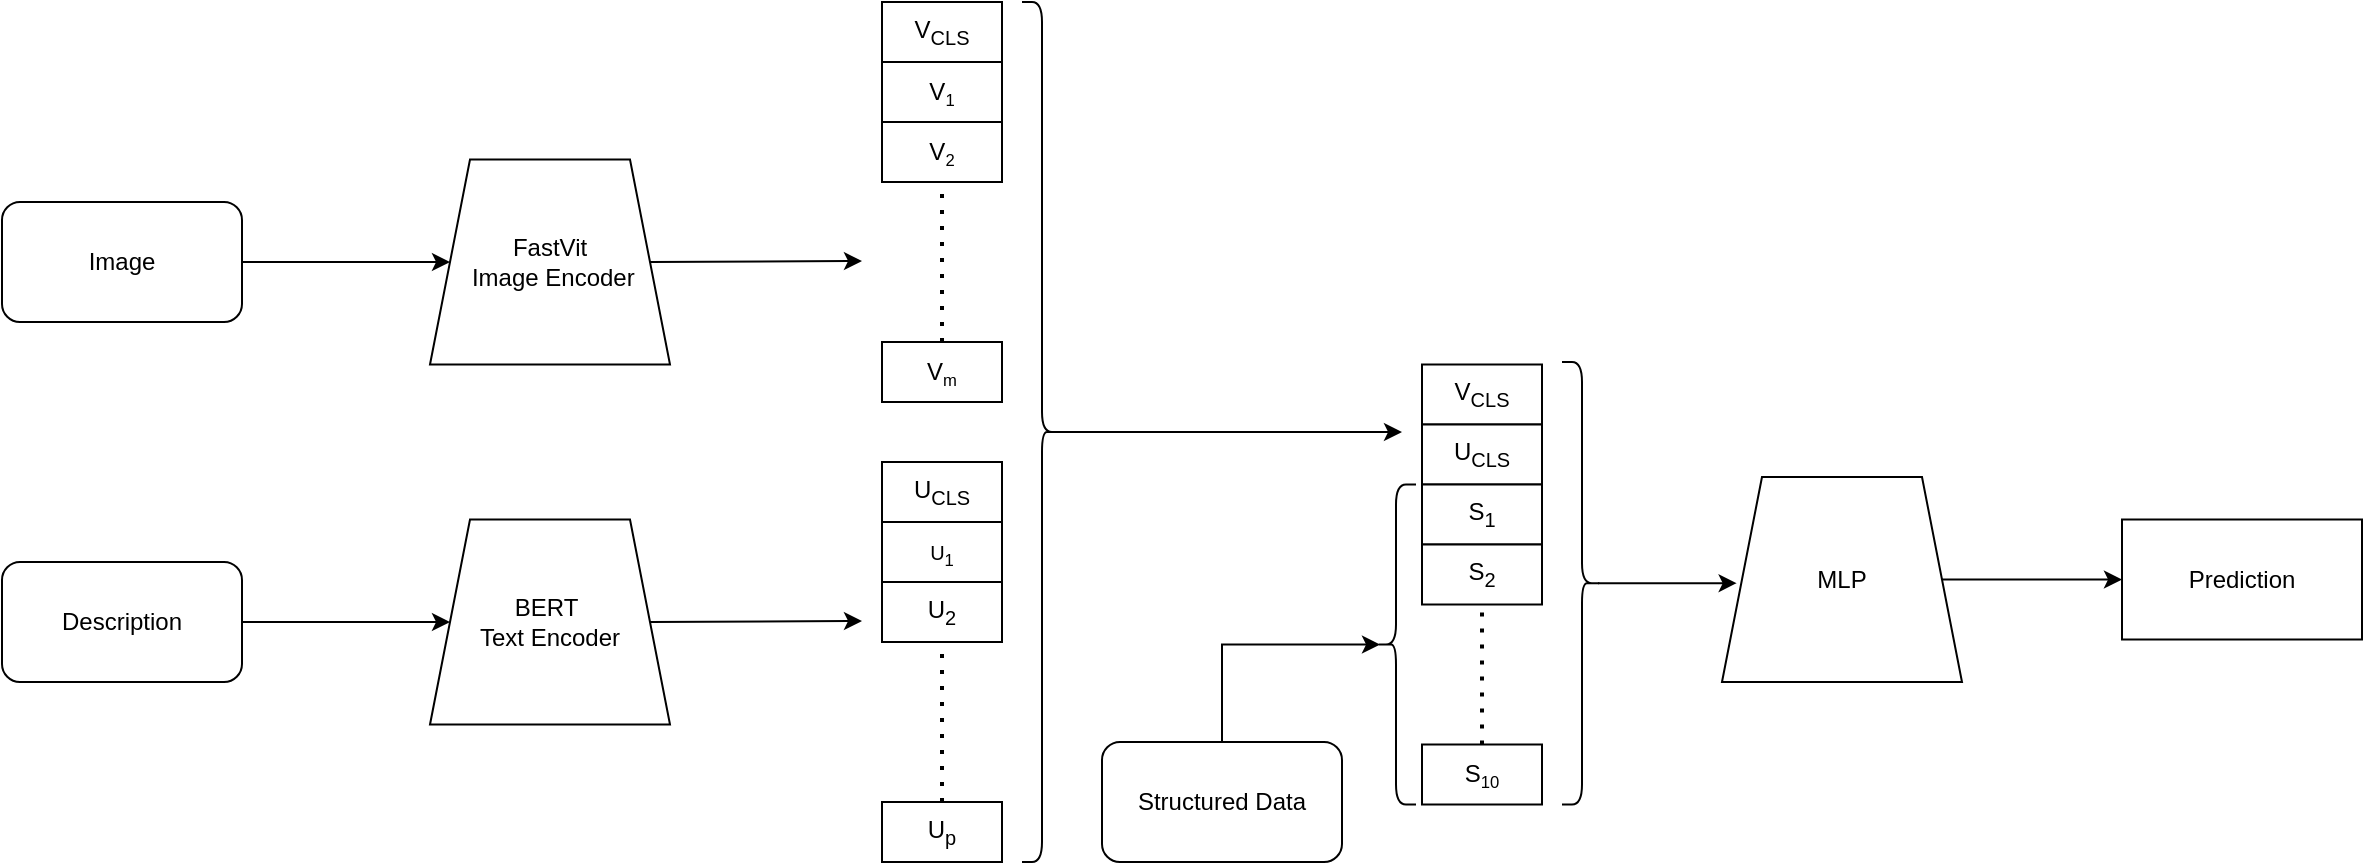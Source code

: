 <mxfile version="24.4.13" type="device">
  <diagram name="Page-1" id="5j9Foy85WqkQ5L4IjfeM">
    <mxGraphModel dx="1911" dy="1209" grid="1" gridSize="10" guides="1" tooltips="1" connect="1" arrows="1" fold="1" page="1" pageScale="1" pageWidth="827" pageHeight="1169" math="0" shadow="0">
      <root>
        <mxCell id="0" />
        <mxCell id="1" parent="0" />
        <mxCell id="jfVPdqTR7SMApWBc06mo-22" style="edgeStyle=orthogonalEdgeStyle;rounded=0;orthogonalLoop=1;jettySize=auto;html=1;exitX=1;exitY=0.5;exitDx=0;exitDy=0;entryX=0;entryY=0.5;entryDx=0;entryDy=0;" edge="1" parent="1" source="jfVPdqTR7SMApWBc06mo-1" target="jfVPdqTR7SMApWBc06mo-4">
          <mxGeometry relative="1" as="geometry" />
        </mxCell>
        <mxCell id="jfVPdqTR7SMApWBc06mo-1" value="Image" style="rounded=1;whiteSpace=wrap;html=1;" vertex="1" parent="1">
          <mxGeometry x="140" y="190" width="120" height="60" as="geometry" />
        </mxCell>
        <mxCell id="jfVPdqTR7SMApWBc06mo-23" style="edgeStyle=orthogonalEdgeStyle;rounded=0;orthogonalLoop=1;jettySize=auto;html=1;exitX=1;exitY=0.5;exitDx=0;exitDy=0;entryX=0;entryY=0.5;entryDx=0;entryDy=0;" edge="1" parent="1" source="jfVPdqTR7SMApWBc06mo-2" target="jfVPdqTR7SMApWBc06mo-5">
          <mxGeometry relative="1" as="geometry" />
        </mxCell>
        <mxCell id="jfVPdqTR7SMApWBc06mo-2" value="Description" style="rounded=1;whiteSpace=wrap;html=1;" vertex="1" parent="1">
          <mxGeometry x="140" y="370" width="120" height="60" as="geometry" />
        </mxCell>
        <mxCell id="jfVPdqTR7SMApWBc06mo-3" value="Structured Data" style="rounded=1;whiteSpace=wrap;html=1;" vertex="1" parent="1">
          <mxGeometry x="690" y="460" width="120" height="60" as="geometry" />
        </mxCell>
        <mxCell id="jfVPdqTR7SMApWBc06mo-25" style="edgeStyle=orthogonalEdgeStyle;rounded=0;orthogonalLoop=1;jettySize=auto;html=1;exitX=1;exitY=0.5;exitDx=0;exitDy=0;" edge="1" parent="1" source="jfVPdqTR7SMApWBc06mo-4">
          <mxGeometry relative="1" as="geometry">
            <mxPoint x="570" y="219.5" as="targetPoint" />
          </mxGeometry>
        </mxCell>
        <mxCell id="jfVPdqTR7SMApWBc06mo-4" value="FastVit&lt;div&gt;&amp;nbsp;Image Encoder&lt;/div&gt;" style="shape=trapezoid;perimeter=trapezoidPerimeter;whiteSpace=wrap;html=1;fixedSize=1;rotation=0;" vertex="1" parent="1">
          <mxGeometry x="354" y="168.75" width="120" height="102.5" as="geometry" />
        </mxCell>
        <mxCell id="jfVPdqTR7SMApWBc06mo-24" style="edgeStyle=orthogonalEdgeStyle;rounded=0;orthogonalLoop=1;jettySize=auto;html=1;exitX=1;exitY=0.5;exitDx=0;exitDy=0;" edge="1" parent="1" source="jfVPdqTR7SMApWBc06mo-5">
          <mxGeometry relative="1" as="geometry">
            <mxPoint x="570" y="399.5" as="targetPoint" />
          </mxGeometry>
        </mxCell>
        <mxCell id="jfVPdqTR7SMApWBc06mo-5" value="BERT&amp;nbsp;&lt;div&gt;Text&lt;span style=&quot;background-color: initial;&quot;&gt;&amp;nbsp;Encoder&lt;/span&gt;&lt;/div&gt;" style="shape=trapezoid;perimeter=trapezoidPerimeter;whiteSpace=wrap;html=1;fixedSize=1;rotation=0;" vertex="1" parent="1">
          <mxGeometry x="354" y="348.75" width="120" height="102.5" as="geometry" />
        </mxCell>
        <mxCell id="jfVPdqTR7SMApWBc06mo-11" value="V&lt;sub&gt;CLS&lt;/sub&gt;" style="rounded=0;whiteSpace=wrap;html=1;" vertex="1" parent="1">
          <mxGeometry x="580" y="90" width="60" height="30" as="geometry" />
        </mxCell>
        <mxCell id="jfVPdqTR7SMApWBc06mo-13" value="V&lt;span style=&quot;font-size: 10px;&quot;&gt;&lt;sub&gt;1&lt;/sub&gt;&lt;/span&gt;" style="rounded=0;whiteSpace=wrap;html=1;" vertex="1" parent="1">
          <mxGeometry x="580" y="120" width="60" height="30" as="geometry" />
        </mxCell>
        <mxCell id="jfVPdqTR7SMApWBc06mo-14" value="V&lt;span style=&quot;font-size: 10px;&quot;&gt;&lt;sub&gt;2&lt;/sub&gt;&lt;/span&gt;" style="rounded=0;whiteSpace=wrap;html=1;" vertex="1" parent="1">
          <mxGeometry x="580" y="150" width="60" height="30" as="geometry" />
        </mxCell>
        <mxCell id="jfVPdqTR7SMApWBc06mo-15" value="" style="endArrow=none;dashed=1;html=1;dashPattern=1 3;strokeWidth=2;rounded=0;entryX=0.5;entryY=1;entryDx=0;entryDy=0;exitX=0.5;exitY=0;exitDx=0;exitDy=0;" edge="1" parent="1" source="jfVPdqTR7SMApWBc06mo-16" target="jfVPdqTR7SMApWBc06mo-14">
          <mxGeometry width="50" height="50" relative="1" as="geometry">
            <mxPoint x="610" y="240" as="sourcePoint" />
            <mxPoint x="430" y="340" as="targetPoint" />
          </mxGeometry>
        </mxCell>
        <mxCell id="jfVPdqTR7SMApWBc06mo-16" value="V&lt;span style=&quot;font-size: 10px;&quot;&gt;&lt;sub&gt;m&lt;/sub&gt;&lt;/span&gt;" style="rounded=0;whiteSpace=wrap;html=1;" vertex="1" parent="1">
          <mxGeometry x="580" y="260" width="60" height="30" as="geometry" />
        </mxCell>
        <mxCell id="jfVPdqTR7SMApWBc06mo-17" value="U&lt;sub&gt;CLS&lt;/sub&gt;" style="rounded=0;whiteSpace=wrap;html=1;" vertex="1" parent="1">
          <mxGeometry x="580" y="320" width="60" height="30" as="geometry" />
        </mxCell>
        <mxCell id="jfVPdqTR7SMApWBc06mo-18" value="&lt;span style=&quot;font-size: 10px;&quot;&gt;U&lt;sub&gt;1&lt;/sub&gt;&lt;/span&gt;" style="rounded=0;whiteSpace=wrap;html=1;" vertex="1" parent="1">
          <mxGeometry x="580" y="350" width="60" height="30" as="geometry" />
        </mxCell>
        <mxCell id="jfVPdqTR7SMApWBc06mo-19" value="U&lt;sub&gt;2&lt;/sub&gt;" style="rounded=0;whiteSpace=wrap;html=1;" vertex="1" parent="1">
          <mxGeometry x="580" y="380" width="60" height="30" as="geometry" />
        </mxCell>
        <mxCell id="jfVPdqTR7SMApWBc06mo-20" value="" style="endArrow=none;dashed=1;html=1;dashPattern=1 3;strokeWidth=2;rounded=0;entryX=0.5;entryY=1;entryDx=0;entryDy=0;exitX=0.5;exitY=0;exitDx=0;exitDy=0;" edge="1" parent="1" source="jfVPdqTR7SMApWBc06mo-21" target="jfVPdqTR7SMApWBc06mo-19">
          <mxGeometry width="50" height="50" relative="1" as="geometry">
            <mxPoint x="610" y="470" as="sourcePoint" />
            <mxPoint x="430" y="570" as="targetPoint" />
          </mxGeometry>
        </mxCell>
        <mxCell id="jfVPdqTR7SMApWBc06mo-21" value="U&lt;sub&gt;p&lt;/sub&gt;" style="rounded=0;whiteSpace=wrap;html=1;" vertex="1" parent="1">
          <mxGeometry x="580" y="490" width="60" height="30" as="geometry" />
        </mxCell>
        <mxCell id="jfVPdqTR7SMApWBc06mo-27" style="edgeStyle=orthogonalEdgeStyle;rounded=0;orthogonalLoop=1;jettySize=auto;html=1;exitX=0.1;exitY=0.5;exitDx=0;exitDy=0;exitPerimeter=0;" edge="1" parent="1" source="jfVPdqTR7SMApWBc06mo-26">
          <mxGeometry relative="1" as="geometry">
            <mxPoint x="840" y="305" as="targetPoint" />
          </mxGeometry>
        </mxCell>
        <mxCell id="jfVPdqTR7SMApWBc06mo-26" value="" style="shape=curlyBracket;whiteSpace=wrap;html=1;rounded=1;flipH=1;labelPosition=right;verticalLabelPosition=middle;align=left;verticalAlign=middle;size=0.5;" vertex="1" parent="1">
          <mxGeometry x="650" y="90" width="20" height="430" as="geometry" />
        </mxCell>
        <mxCell id="jfVPdqTR7SMApWBc06mo-28" value="V&lt;sub&gt;CLS&lt;/sub&gt;" style="rounded=0;whiteSpace=wrap;html=1;" vertex="1" parent="1">
          <mxGeometry x="850" y="271.25" width="60" height="30" as="geometry" />
        </mxCell>
        <mxCell id="jfVPdqTR7SMApWBc06mo-29" value="U&lt;sub&gt;CLS&lt;/sub&gt;" style="rounded=0;whiteSpace=wrap;html=1;" vertex="1" parent="1">
          <mxGeometry x="850" y="301.25" width="60" height="30" as="geometry" />
        </mxCell>
        <mxCell id="jfVPdqTR7SMApWBc06mo-30" value="S&lt;sub&gt;1&lt;/sub&gt;" style="rounded=0;whiteSpace=wrap;html=1;" vertex="1" parent="1">
          <mxGeometry x="850" y="331.25" width="60" height="30" as="geometry" />
        </mxCell>
        <mxCell id="jfVPdqTR7SMApWBc06mo-31" value="S&lt;sub&gt;2&lt;/sub&gt;" style="rounded=0;whiteSpace=wrap;html=1;" vertex="1" parent="1">
          <mxGeometry x="850" y="361.25" width="60" height="30" as="geometry" />
        </mxCell>
        <mxCell id="jfVPdqTR7SMApWBc06mo-32" value="" style="endArrow=none;dashed=1;html=1;dashPattern=1 3;strokeWidth=2;rounded=0;entryX=0.5;entryY=1;entryDx=0;entryDy=0;exitX=0.5;exitY=0;exitDx=0;exitDy=0;" edge="1" parent="1" source="jfVPdqTR7SMApWBc06mo-33" target="jfVPdqTR7SMApWBc06mo-31">
          <mxGeometry width="50" height="50" relative="1" as="geometry">
            <mxPoint x="880" y="441.25" as="sourcePoint" />
            <mxPoint x="879.37" y="401.25" as="targetPoint" />
          </mxGeometry>
        </mxCell>
        <mxCell id="jfVPdqTR7SMApWBc06mo-33" value="S&lt;span style=&quot;font-size: 10px;&quot;&gt;&lt;sub&gt;10&lt;/sub&gt;&lt;/span&gt;" style="rounded=0;whiteSpace=wrap;html=1;" vertex="1" parent="1">
          <mxGeometry x="850" y="461.25" width="60" height="30" as="geometry" />
        </mxCell>
        <mxCell id="jfVPdqTR7SMApWBc06mo-34" value="" style="shape=curlyBracket;whiteSpace=wrap;html=1;rounded=1;labelPosition=left;verticalLabelPosition=middle;align=right;verticalAlign=middle;" vertex="1" parent="1">
          <mxGeometry x="827" y="331.25" width="20" height="160" as="geometry" />
        </mxCell>
        <mxCell id="jfVPdqTR7SMApWBc06mo-35" style="edgeStyle=orthogonalEdgeStyle;rounded=0;orthogonalLoop=1;jettySize=auto;html=1;exitX=0.5;exitY=0;exitDx=0;exitDy=0;entryX=0.1;entryY=0.5;entryDx=0;entryDy=0;entryPerimeter=0;" edge="1" parent="1" source="jfVPdqTR7SMApWBc06mo-3" target="jfVPdqTR7SMApWBc06mo-34">
          <mxGeometry relative="1" as="geometry" />
        </mxCell>
        <mxCell id="jfVPdqTR7SMApWBc06mo-38" style="edgeStyle=orthogonalEdgeStyle;rounded=0;orthogonalLoop=1;jettySize=auto;html=1;exitX=0.1;exitY=0.5;exitDx=0;exitDy=0;exitPerimeter=0;entryX=0.061;entryY=0.518;entryDx=0;entryDy=0;entryPerimeter=0;" edge="1" parent="1" source="jfVPdqTR7SMApWBc06mo-37" target="jfVPdqTR7SMApWBc06mo-39">
          <mxGeometry relative="1" as="geometry">
            <mxPoint x="990" y="380.75" as="targetPoint" />
          </mxGeometry>
        </mxCell>
        <mxCell id="jfVPdqTR7SMApWBc06mo-37" value="" style="shape=curlyBracket;whiteSpace=wrap;html=1;rounded=1;flipH=1;labelPosition=right;verticalLabelPosition=middle;align=left;verticalAlign=middle;size=0.5;" vertex="1" parent="1">
          <mxGeometry x="920" y="270" width="20" height="221.25" as="geometry" />
        </mxCell>
        <mxCell id="jfVPdqTR7SMApWBc06mo-41" style="edgeStyle=orthogonalEdgeStyle;rounded=0;orthogonalLoop=1;jettySize=auto;html=1;exitX=1;exitY=0.5;exitDx=0;exitDy=0;entryX=0;entryY=0.5;entryDx=0;entryDy=0;" edge="1" parent="1" source="jfVPdqTR7SMApWBc06mo-39" target="jfVPdqTR7SMApWBc06mo-42">
          <mxGeometry relative="1" as="geometry">
            <mxPoint x="1170" y="378.25" as="targetPoint" />
          </mxGeometry>
        </mxCell>
        <mxCell id="jfVPdqTR7SMApWBc06mo-39" value="MLP" style="shape=trapezoid;perimeter=trapezoidPerimeter;whiteSpace=wrap;html=1;fixedSize=1;rotation=0;" vertex="1" parent="1">
          <mxGeometry x="1000" y="327.5" width="120" height="102.5" as="geometry" />
        </mxCell>
        <mxCell id="jfVPdqTR7SMApWBc06mo-42" value="Prediction" style="rounded=0;whiteSpace=wrap;html=1;" vertex="1" parent="1">
          <mxGeometry x="1200" y="348.75" width="120" height="60" as="geometry" />
        </mxCell>
      </root>
    </mxGraphModel>
  </diagram>
</mxfile>

